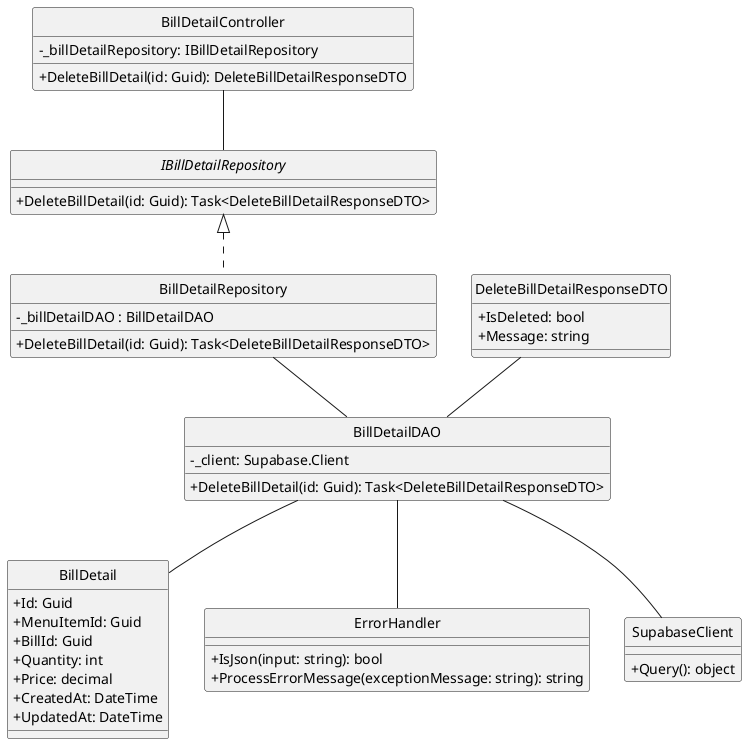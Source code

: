 @startuml
hide circle
skinparam classAttributeIconSize 0

class BillDetailController {
    - _billDetailRepository: IBillDetailRepository 
    + DeleteBillDetail(id: Guid): DeleteBillDetailResponseDTO
}

interface IBillDetailRepository {
    +DeleteBillDetail(id: Guid): Task<DeleteBillDetailResponseDTO>
}

class BillDetailRepository {
    - _billDetailDAO : BillDetailDAO
    +DeleteBillDetail(id: Guid): Task<DeleteBillDetailResponseDTO>
}

class BillDetailDAO {
    - _client: Supabase.Client
    +DeleteBillDetail(id: Guid): Task<DeleteBillDetailResponseDTO>
}

class BillDetail {
    +Id: Guid
    +MenuItemId: Guid
    +BillId: Guid
    +Quantity: int
    +Price: decimal
    +CreatedAt: DateTime
    +UpdatedAt: DateTime
}

class DeleteBillDetailResponseDTO {
    +IsDeleted: bool
    +Message: string
}

class ErrorHandler {
    +IsJson(input: string): bool
    +ProcessErrorMessage(exceptionMessage: string): string
}

class SupabaseClient {
    +Query(): object
}

BillDetailController -- IBillDetailRepository
IBillDetailRepository <|.. BillDetailRepository
BillDetailRepository -- BillDetailDAO
BillDetailDAO -- BillDetail
DeleteBillDetailResponseDTO -- BillDetailDAO
BillDetailDAO -- ErrorHandler
BillDetailDAO -- SupabaseClient

@enduml